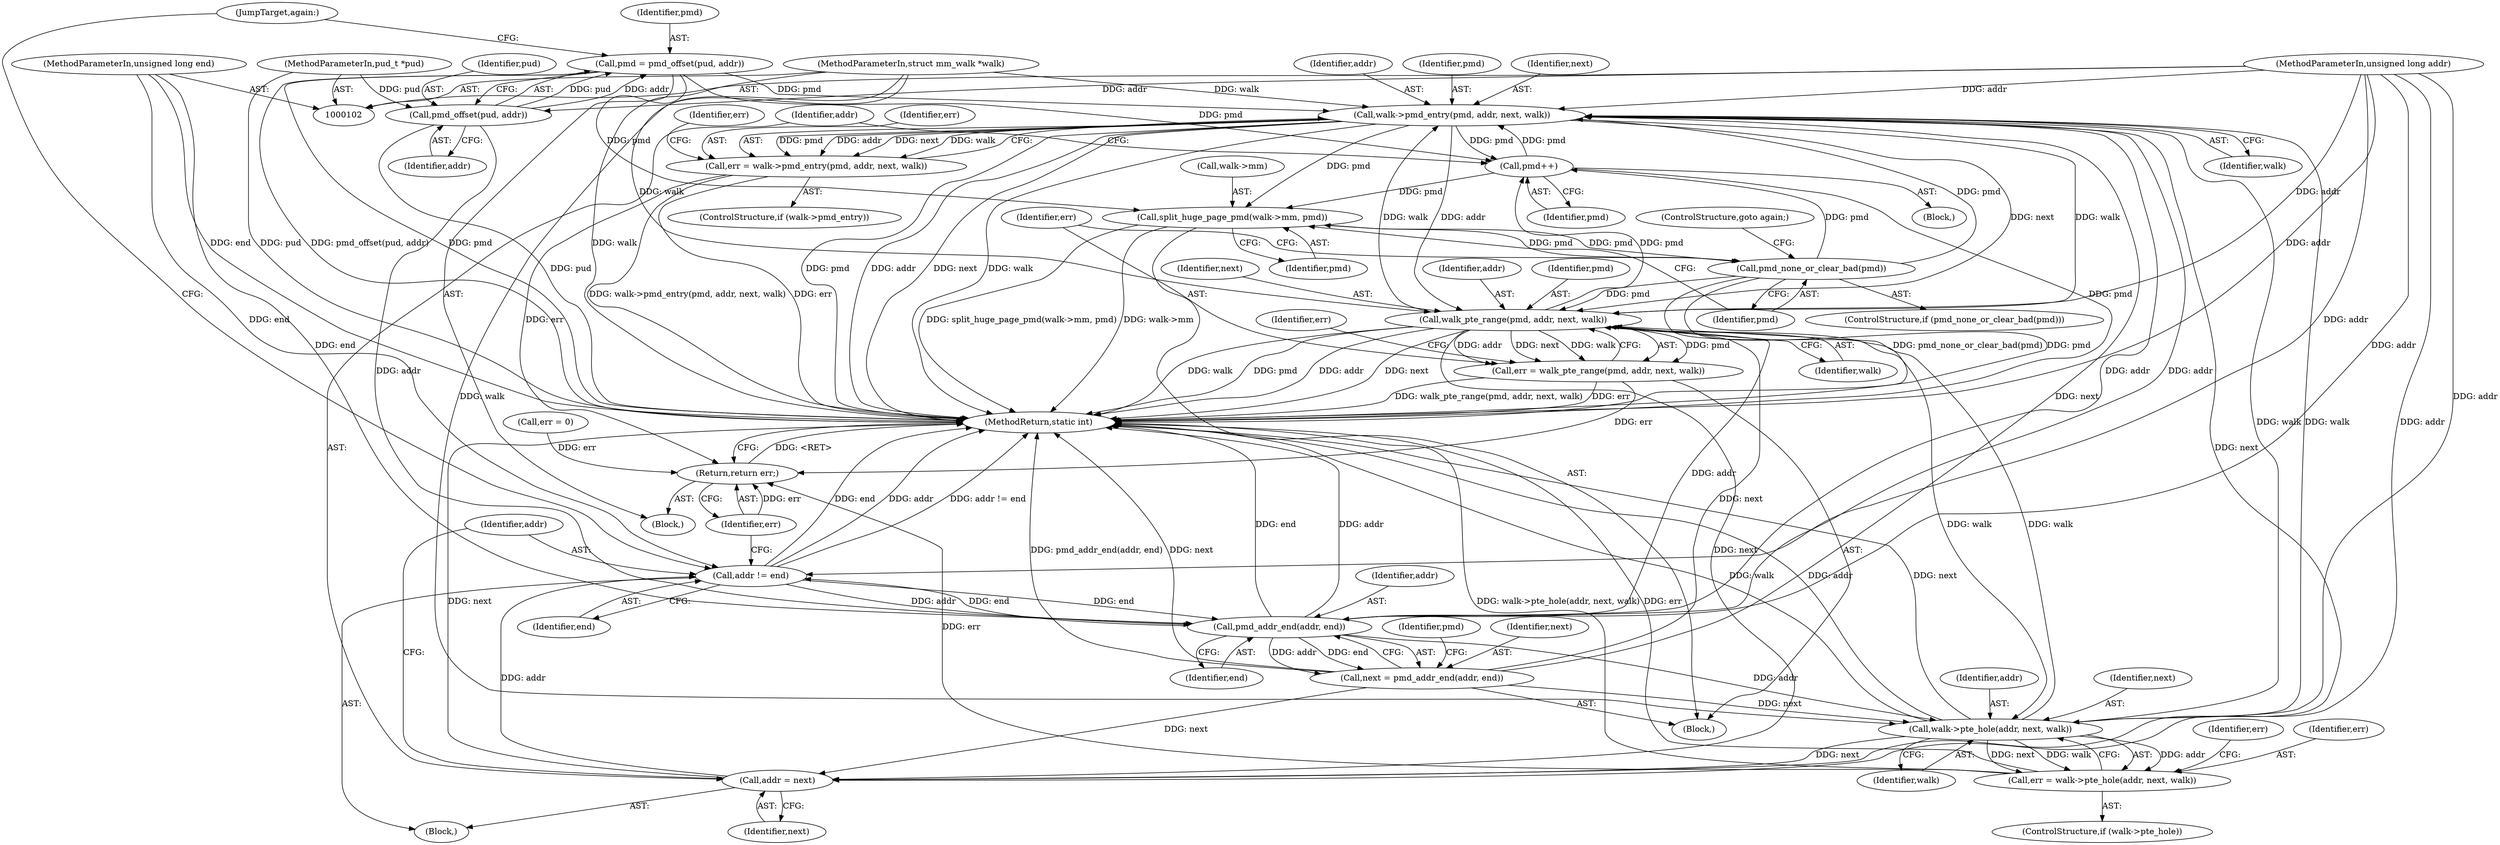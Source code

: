 digraph "1_linux_4a1d704194a441bf83c636004a479e01360ec850_9@pointer" {
"1000152" [label="(Call,walk->pmd_entry(pmd, addr, next, walk))"];
"1000186" [label="(Call,pmd++)"];
"1000177" [label="(Call,walk_pte_range(pmd, addr, next, walk))"];
"1000172" [label="(Call,pmd_none_or_clear_bad(pmd))"];
"1000166" [label="(Call,split_huge_page_pmd(walk->mm, pmd))"];
"1000114" [label="(Call,pmd = pmd_offset(pud, addr))"];
"1000116" [label="(Call,pmd_offset(pud, addr))"];
"1000103" [label="(MethodParameterIn,pud_t *pud)"];
"1000104" [label="(MethodParameterIn,unsigned long addr)"];
"1000152" [label="(Call,walk->pmd_entry(pmd, addr, next, walk))"];
"1000124" [label="(Call,pmd_addr_end(addr, end))"];
"1000192" [label="(Call,addr != end)"];
"1000189" [label="(Call,addr = next)"];
"1000122" [label="(Call,next = pmd_addr_end(addr, end))"];
"1000138" [label="(Call,walk->pte_hole(addr, next, walk))"];
"1000106" [label="(MethodParameterIn,struct mm_walk *walk)"];
"1000105" [label="(MethodParameterIn,unsigned long end)"];
"1000136" [label="(Call,err = walk->pte_hole(addr, next, walk))"];
"1000195" [label="(Return,return err;)"];
"1000150" [label="(Call,err = walk->pmd_entry(pmd, addr, next, walk))"];
"1000175" [label="(Call,err = walk_pte_range(pmd, addr, next, walk))"];
"1000185" [label="(Block,)"];
"1000166" [label="(Call,split_huge_page_pmd(walk->mm, pmd))"];
"1000138" [label="(Call,walk->pte_hole(addr, next, walk))"];
"1000104" [label="(MethodParameterIn,unsigned long addr)"];
"1000150" [label="(Call,err = walk->pmd_entry(pmd, addr, next, walk))"];
"1000197" [label="(MethodReturn,static int)"];
"1000103" [label="(MethodParameterIn,pud_t *pud)"];
"1000156" [label="(Identifier,walk)"];
"1000116" [label="(Call,pmd_offset(pud, addr))"];
"1000191" [label="(Identifier,next)"];
"1000111" [label="(Call,err = 0)"];
"1000146" [label="(ControlStructure,if (walk->pmd_entry))"];
"1000158" [label="(Identifier,err)"];
"1000187" [label="(Identifier,pmd)"];
"1000115" [label="(Identifier,pmd)"];
"1000175" [label="(Call,err = walk_pte_range(pmd, addr, next, walk))"];
"1000132" [label="(ControlStructure,if (walk->pte_hole))"];
"1000155" [label="(Identifier,next)"];
"1000122" [label="(Call,next = pmd_addr_end(addr, end))"];
"1000177" [label="(Call,walk_pte_range(pmd, addr, next, walk))"];
"1000176" [label="(Identifier,err)"];
"1000194" [label="(Identifier,end)"];
"1000130" [label="(Identifier,pmd)"];
"1000179" [label="(Identifier,addr)"];
"1000189" [label="(Call,addr = next)"];
"1000136" [label="(Call,err = walk->pte_hole(addr, next, walk))"];
"1000107" [label="(Block,)"];
"1000192" [label="(Call,addr != end)"];
"1000170" [label="(Identifier,pmd)"];
"1000125" [label="(Identifier,addr)"];
"1000140" [label="(Identifier,next)"];
"1000143" [label="(Identifier,err)"];
"1000188" [label="(Block,)"];
"1000181" [label="(Identifier,walk)"];
"1000154" [label="(Identifier,addr)"];
"1000167" [label="(Call,walk->mm)"];
"1000196" [label="(Identifier,err)"];
"1000174" [label="(ControlStructure,goto again;)"];
"1000121" [label="(JumpTarget,again:)"];
"1000190" [label="(Identifier,addr)"];
"1000172" [label="(Call,pmd_none_or_clear_bad(pmd))"];
"1000178" [label="(Identifier,pmd)"];
"1000141" [label="(Identifier,walk)"];
"1000195" [label="(Return,return err;)"];
"1000173" [label="(Identifier,pmd)"];
"1000186" [label="(Call,pmd++)"];
"1000114" [label="(Call,pmd = pmd_offset(pud, addr))"];
"1000153" [label="(Identifier,pmd)"];
"1000151" [label="(Identifier,err)"];
"1000126" [label="(Identifier,end)"];
"1000180" [label="(Identifier,next)"];
"1000183" [label="(Identifier,err)"];
"1000105" [label="(MethodParameterIn,unsigned long end)"];
"1000193" [label="(Identifier,addr)"];
"1000152" [label="(Call,walk->pmd_entry(pmd, addr, next, walk))"];
"1000139" [label="(Identifier,addr)"];
"1000120" [label="(Block,)"];
"1000106" [label="(MethodParameterIn,struct mm_walk *walk)"];
"1000118" [label="(Identifier,addr)"];
"1000137" [label="(Identifier,err)"];
"1000171" [label="(ControlStructure,if (pmd_none_or_clear_bad(pmd)))"];
"1000123" [label="(Identifier,next)"];
"1000124" [label="(Call,pmd_addr_end(addr, end))"];
"1000117" [label="(Identifier,pud)"];
"1000152" -> "1000150"  [label="AST: "];
"1000152" -> "1000156"  [label="CFG: "];
"1000153" -> "1000152"  [label="AST: "];
"1000154" -> "1000152"  [label="AST: "];
"1000155" -> "1000152"  [label="AST: "];
"1000156" -> "1000152"  [label="AST: "];
"1000150" -> "1000152"  [label="CFG: "];
"1000152" -> "1000197"  [label="DDG: pmd"];
"1000152" -> "1000197"  [label="DDG: addr"];
"1000152" -> "1000197"  [label="DDG: next"];
"1000152" -> "1000197"  [label="DDG: walk"];
"1000152" -> "1000124"  [label="DDG: addr"];
"1000152" -> "1000138"  [label="DDG: walk"];
"1000152" -> "1000150"  [label="DDG: pmd"];
"1000152" -> "1000150"  [label="DDG: addr"];
"1000152" -> "1000150"  [label="DDG: next"];
"1000152" -> "1000150"  [label="DDG: walk"];
"1000186" -> "1000152"  [label="DDG: pmd"];
"1000114" -> "1000152"  [label="DDG: pmd"];
"1000172" -> "1000152"  [label="DDG: pmd"];
"1000124" -> "1000152"  [label="DDG: addr"];
"1000104" -> "1000152"  [label="DDG: addr"];
"1000122" -> "1000152"  [label="DDG: next"];
"1000138" -> "1000152"  [label="DDG: walk"];
"1000177" -> "1000152"  [label="DDG: walk"];
"1000106" -> "1000152"  [label="DDG: walk"];
"1000152" -> "1000166"  [label="DDG: pmd"];
"1000152" -> "1000177"  [label="DDG: addr"];
"1000152" -> "1000177"  [label="DDG: next"];
"1000152" -> "1000177"  [label="DDG: walk"];
"1000152" -> "1000186"  [label="DDG: pmd"];
"1000152" -> "1000189"  [label="DDG: next"];
"1000186" -> "1000185"  [label="AST: "];
"1000186" -> "1000187"  [label="CFG: "];
"1000187" -> "1000186"  [label="AST: "];
"1000190" -> "1000186"  [label="CFG: "];
"1000186" -> "1000197"  [label="DDG: pmd"];
"1000186" -> "1000166"  [label="DDG: pmd"];
"1000177" -> "1000186"  [label="DDG: pmd"];
"1000114" -> "1000186"  [label="DDG: pmd"];
"1000172" -> "1000186"  [label="DDG: pmd"];
"1000177" -> "1000175"  [label="AST: "];
"1000177" -> "1000181"  [label="CFG: "];
"1000178" -> "1000177"  [label="AST: "];
"1000179" -> "1000177"  [label="AST: "];
"1000180" -> "1000177"  [label="AST: "];
"1000181" -> "1000177"  [label="AST: "];
"1000175" -> "1000177"  [label="CFG: "];
"1000177" -> "1000197"  [label="DDG: walk"];
"1000177" -> "1000197"  [label="DDG: pmd"];
"1000177" -> "1000197"  [label="DDG: addr"];
"1000177" -> "1000197"  [label="DDG: next"];
"1000177" -> "1000138"  [label="DDG: walk"];
"1000177" -> "1000175"  [label="DDG: pmd"];
"1000177" -> "1000175"  [label="DDG: addr"];
"1000177" -> "1000175"  [label="DDG: next"];
"1000177" -> "1000175"  [label="DDG: walk"];
"1000172" -> "1000177"  [label="DDG: pmd"];
"1000124" -> "1000177"  [label="DDG: addr"];
"1000104" -> "1000177"  [label="DDG: addr"];
"1000122" -> "1000177"  [label="DDG: next"];
"1000138" -> "1000177"  [label="DDG: walk"];
"1000106" -> "1000177"  [label="DDG: walk"];
"1000177" -> "1000189"  [label="DDG: next"];
"1000172" -> "1000171"  [label="AST: "];
"1000172" -> "1000173"  [label="CFG: "];
"1000173" -> "1000172"  [label="AST: "];
"1000174" -> "1000172"  [label="CFG: "];
"1000176" -> "1000172"  [label="CFG: "];
"1000172" -> "1000197"  [label="DDG: pmd_none_or_clear_bad(pmd)"];
"1000172" -> "1000197"  [label="DDG: pmd"];
"1000172" -> "1000166"  [label="DDG: pmd"];
"1000166" -> "1000172"  [label="DDG: pmd"];
"1000166" -> "1000120"  [label="AST: "];
"1000166" -> "1000170"  [label="CFG: "];
"1000167" -> "1000166"  [label="AST: "];
"1000170" -> "1000166"  [label="AST: "];
"1000173" -> "1000166"  [label="CFG: "];
"1000166" -> "1000197"  [label="DDG: split_huge_page_pmd(walk->mm, pmd)"];
"1000166" -> "1000197"  [label="DDG: walk->mm"];
"1000114" -> "1000166"  [label="DDG: pmd"];
"1000114" -> "1000107"  [label="AST: "];
"1000114" -> "1000116"  [label="CFG: "];
"1000115" -> "1000114"  [label="AST: "];
"1000116" -> "1000114"  [label="AST: "];
"1000121" -> "1000114"  [label="CFG: "];
"1000114" -> "1000197"  [label="DDG: pmd"];
"1000114" -> "1000197"  [label="DDG: pmd_offset(pud, addr)"];
"1000116" -> "1000114"  [label="DDG: pud"];
"1000116" -> "1000114"  [label="DDG: addr"];
"1000116" -> "1000118"  [label="CFG: "];
"1000117" -> "1000116"  [label="AST: "];
"1000118" -> "1000116"  [label="AST: "];
"1000116" -> "1000197"  [label="DDG: pud"];
"1000103" -> "1000116"  [label="DDG: pud"];
"1000104" -> "1000116"  [label="DDG: addr"];
"1000116" -> "1000124"  [label="DDG: addr"];
"1000103" -> "1000102"  [label="AST: "];
"1000103" -> "1000197"  [label="DDG: pud"];
"1000104" -> "1000102"  [label="AST: "];
"1000104" -> "1000197"  [label="DDG: addr"];
"1000104" -> "1000124"  [label="DDG: addr"];
"1000104" -> "1000138"  [label="DDG: addr"];
"1000104" -> "1000189"  [label="DDG: addr"];
"1000104" -> "1000192"  [label="DDG: addr"];
"1000124" -> "1000122"  [label="AST: "];
"1000124" -> "1000126"  [label="CFG: "];
"1000125" -> "1000124"  [label="AST: "];
"1000126" -> "1000124"  [label="AST: "];
"1000122" -> "1000124"  [label="CFG: "];
"1000124" -> "1000197"  [label="DDG: end"];
"1000124" -> "1000197"  [label="DDG: addr"];
"1000124" -> "1000122"  [label="DDG: addr"];
"1000124" -> "1000122"  [label="DDG: end"];
"1000192" -> "1000124"  [label="DDG: addr"];
"1000192" -> "1000124"  [label="DDG: end"];
"1000105" -> "1000124"  [label="DDG: end"];
"1000124" -> "1000138"  [label="DDG: addr"];
"1000124" -> "1000192"  [label="DDG: end"];
"1000192" -> "1000188"  [label="AST: "];
"1000192" -> "1000194"  [label="CFG: "];
"1000193" -> "1000192"  [label="AST: "];
"1000194" -> "1000192"  [label="AST: "];
"1000121" -> "1000192"  [label="CFG: "];
"1000196" -> "1000192"  [label="CFG: "];
"1000192" -> "1000197"  [label="DDG: end"];
"1000192" -> "1000197"  [label="DDG: addr"];
"1000192" -> "1000197"  [label="DDG: addr != end"];
"1000189" -> "1000192"  [label="DDG: addr"];
"1000105" -> "1000192"  [label="DDG: end"];
"1000189" -> "1000188"  [label="AST: "];
"1000189" -> "1000191"  [label="CFG: "];
"1000190" -> "1000189"  [label="AST: "];
"1000191" -> "1000189"  [label="AST: "];
"1000193" -> "1000189"  [label="CFG: "];
"1000189" -> "1000197"  [label="DDG: next"];
"1000122" -> "1000189"  [label="DDG: next"];
"1000138" -> "1000189"  [label="DDG: next"];
"1000122" -> "1000120"  [label="AST: "];
"1000123" -> "1000122"  [label="AST: "];
"1000130" -> "1000122"  [label="CFG: "];
"1000122" -> "1000197"  [label="DDG: pmd_addr_end(addr, end)"];
"1000122" -> "1000197"  [label="DDG: next"];
"1000122" -> "1000138"  [label="DDG: next"];
"1000138" -> "1000136"  [label="AST: "];
"1000138" -> "1000141"  [label="CFG: "];
"1000139" -> "1000138"  [label="AST: "];
"1000140" -> "1000138"  [label="AST: "];
"1000141" -> "1000138"  [label="AST: "];
"1000136" -> "1000138"  [label="CFG: "];
"1000138" -> "1000197"  [label="DDG: walk"];
"1000138" -> "1000197"  [label="DDG: addr"];
"1000138" -> "1000197"  [label="DDG: next"];
"1000138" -> "1000136"  [label="DDG: addr"];
"1000138" -> "1000136"  [label="DDG: next"];
"1000138" -> "1000136"  [label="DDG: walk"];
"1000106" -> "1000138"  [label="DDG: walk"];
"1000106" -> "1000102"  [label="AST: "];
"1000106" -> "1000197"  [label="DDG: walk"];
"1000105" -> "1000102"  [label="AST: "];
"1000105" -> "1000197"  [label="DDG: end"];
"1000136" -> "1000132"  [label="AST: "];
"1000137" -> "1000136"  [label="AST: "];
"1000143" -> "1000136"  [label="CFG: "];
"1000136" -> "1000197"  [label="DDG: walk->pte_hole(addr, next, walk)"];
"1000136" -> "1000197"  [label="DDG: err"];
"1000136" -> "1000195"  [label="DDG: err"];
"1000195" -> "1000107"  [label="AST: "];
"1000195" -> "1000196"  [label="CFG: "];
"1000196" -> "1000195"  [label="AST: "];
"1000197" -> "1000195"  [label="CFG: "];
"1000195" -> "1000197"  [label="DDG: <RET>"];
"1000196" -> "1000195"  [label="DDG: err"];
"1000150" -> "1000195"  [label="DDG: err"];
"1000175" -> "1000195"  [label="DDG: err"];
"1000111" -> "1000195"  [label="DDG: err"];
"1000150" -> "1000146"  [label="AST: "];
"1000151" -> "1000150"  [label="AST: "];
"1000158" -> "1000150"  [label="CFG: "];
"1000150" -> "1000197"  [label="DDG: err"];
"1000150" -> "1000197"  [label="DDG: walk->pmd_entry(pmd, addr, next, walk)"];
"1000175" -> "1000120"  [label="AST: "];
"1000176" -> "1000175"  [label="AST: "];
"1000183" -> "1000175"  [label="CFG: "];
"1000175" -> "1000197"  [label="DDG: err"];
"1000175" -> "1000197"  [label="DDG: walk_pte_range(pmd, addr, next, walk)"];
}
